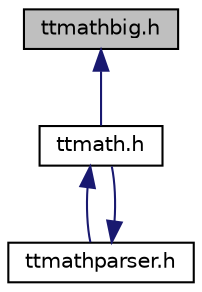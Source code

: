 digraph "ttmathbig.h"
{
 // LATEX_PDF_SIZE
  edge [fontname="Helvetica",fontsize="10",labelfontname="Helvetica",labelfontsize="10"];
  node [fontname="Helvetica",fontsize="10",shape=record];
  Node18 [label="ttmathbig.h",height=0.2,width=0.4,color="black", fillcolor="grey75", style="filled", fontcolor="black",tooltip="A Class for representing floating point numbers."];
  Node18 -> Node19 [dir="back",color="midnightblue",fontsize="10",style="solid",fontname="Helvetica"];
  Node19 [label="ttmath.h",height=0.2,width=0.4,color="black", fillcolor="white", style="filled",URL="$ttmath_8h.html",tooltip="Mathematics functions."];
  Node19 -> Node20 [dir="back",color="midnightblue",fontsize="10",style="solid",fontname="Helvetica"];
  Node20 [label="ttmathparser.h",height=0.2,width=0.4,color="black", fillcolor="white", style="filled",URL="$ttmathparser_8h.html",tooltip="A mathematical parser."];
  Node20 -> Node19 [dir="back",color="midnightblue",fontsize="10",style="solid",fontname="Helvetica"];
}
